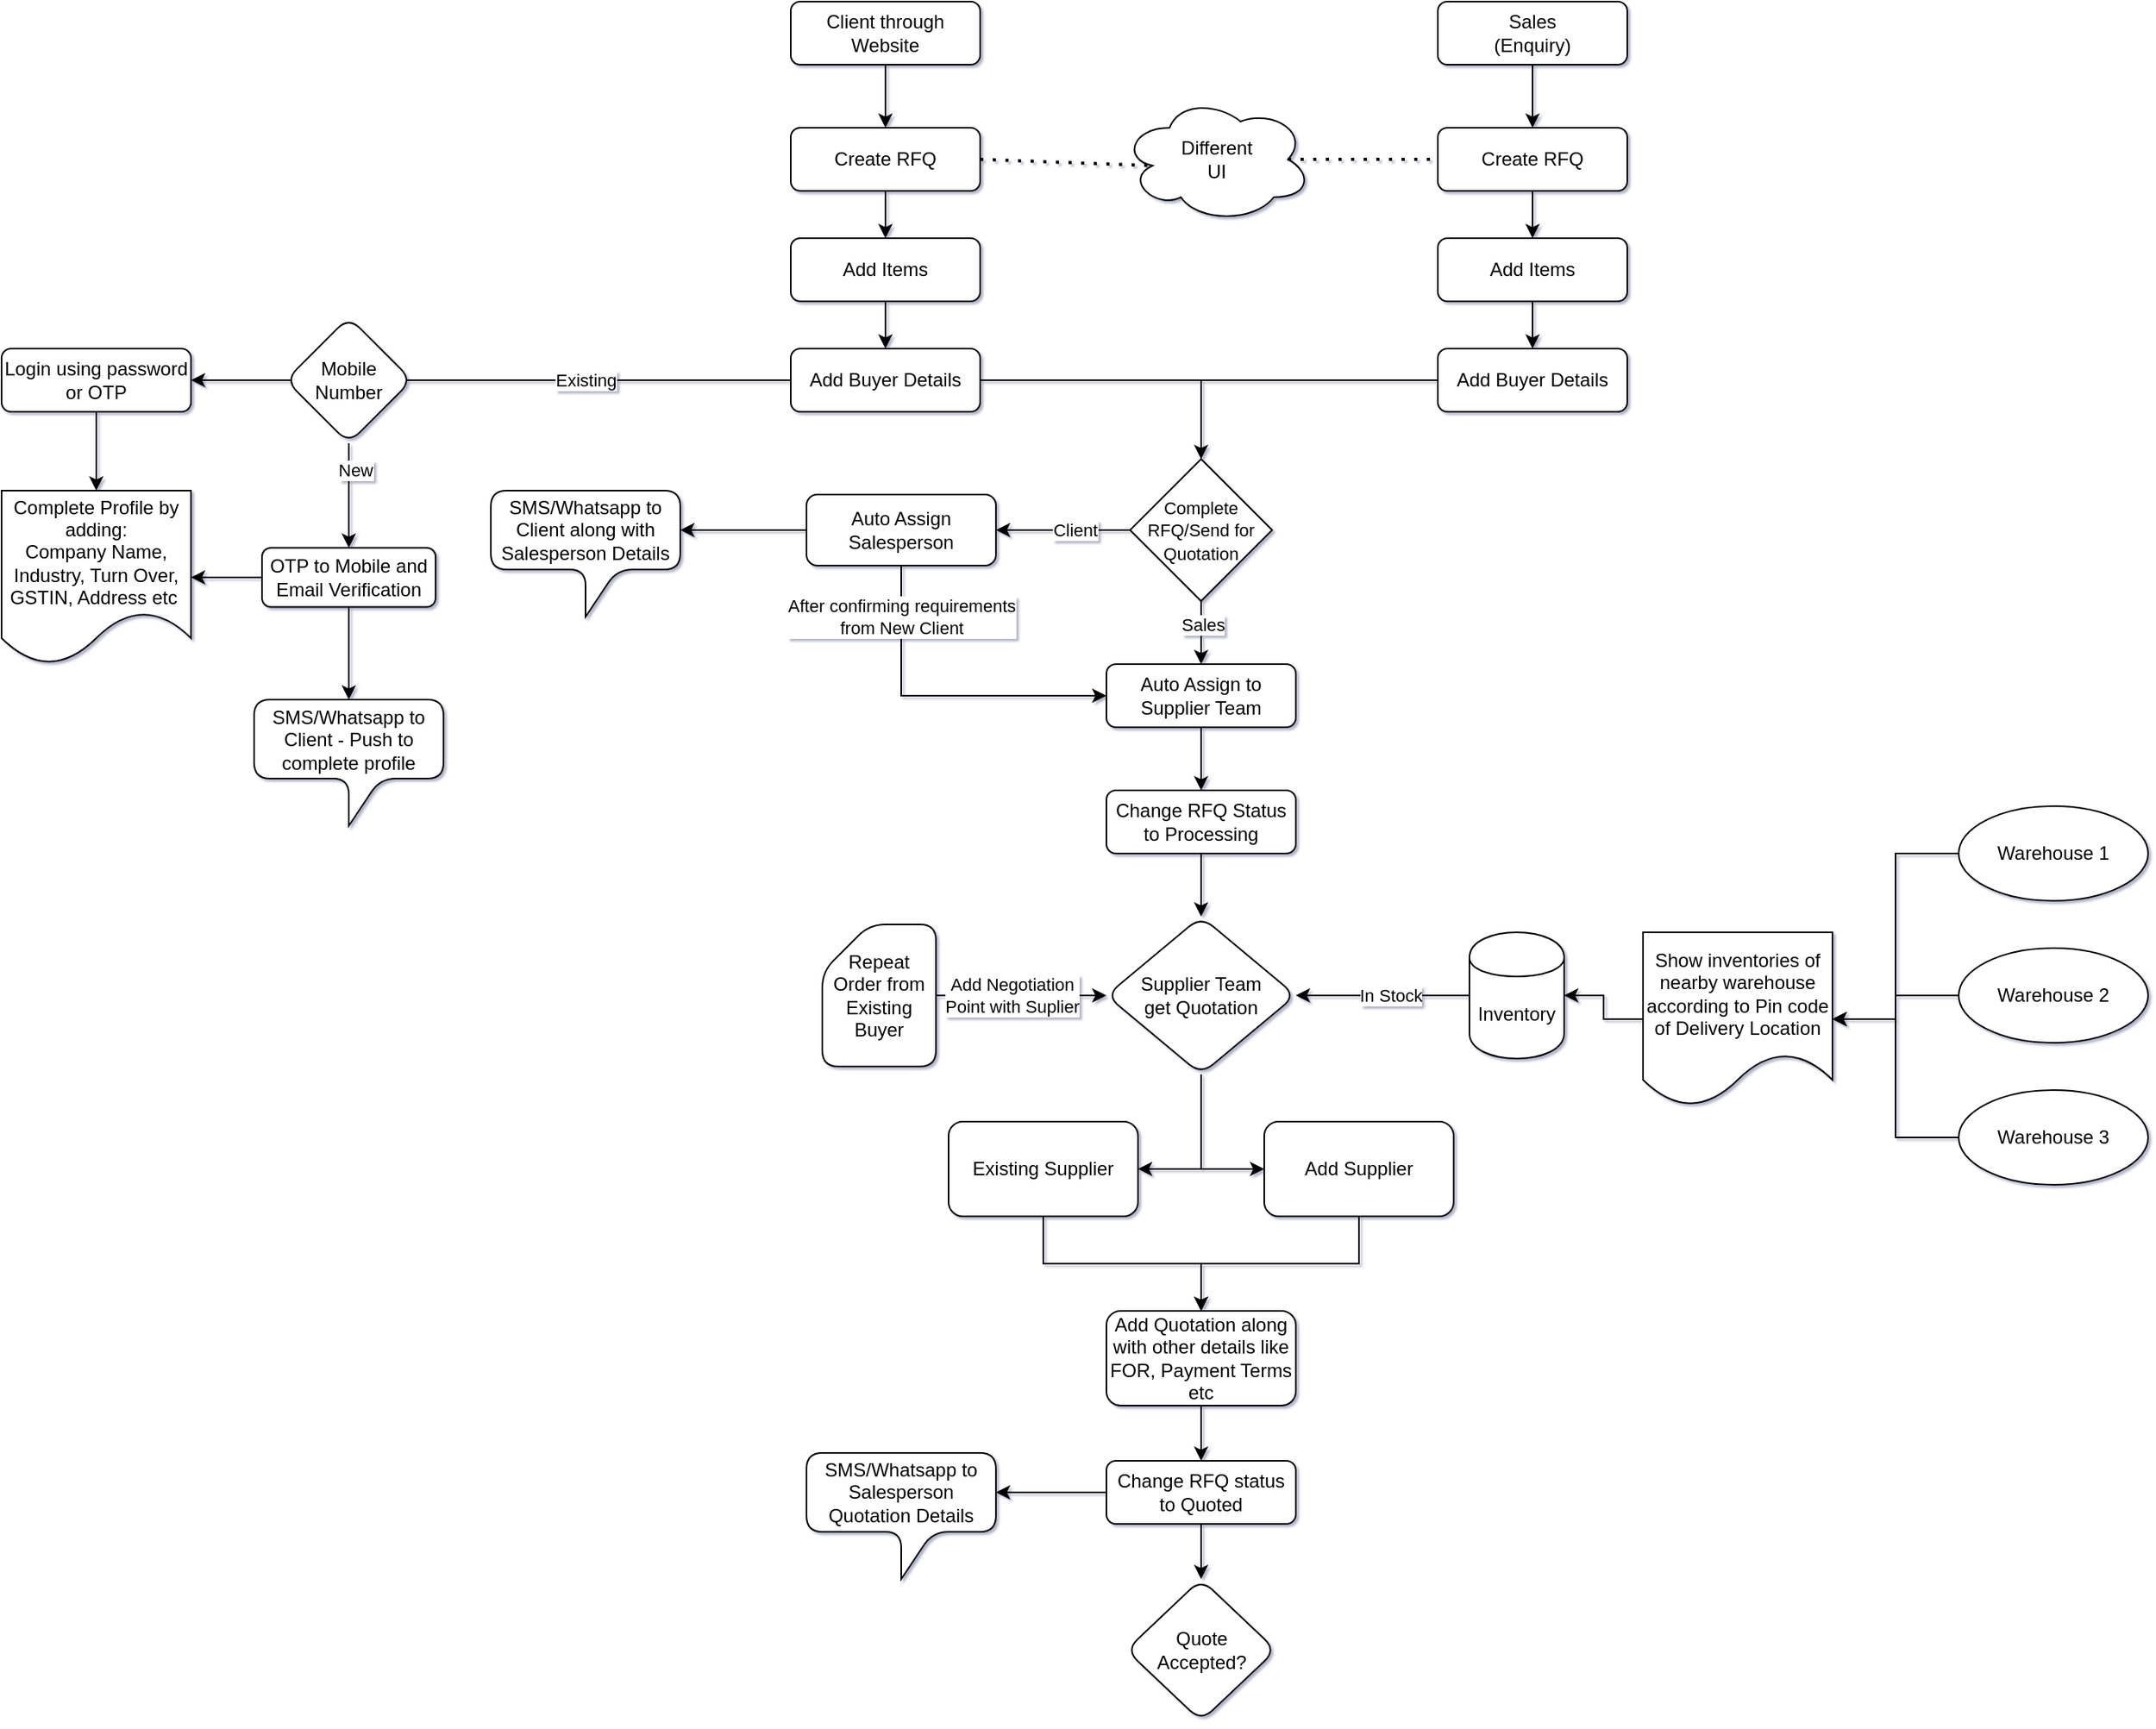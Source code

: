 <mxfile version="14.6.3" type="github">
  <diagram id="C5RBs43oDa-KdzZeNtuy" name="Page-1">
    <mxGraphModel dx="9662" dy="866" grid="1" gridSize="10" guides="1" tooltips="1" connect="1" arrows="1" fold="1" page="1" pageScale="1" pageWidth="8027" pageHeight="11069" background="none" math="0" shadow="1">
      <root>
        <mxCell id="WIyWlLk6GJQsqaUBKTNV-0" />
        <mxCell id="WIyWlLk6GJQsqaUBKTNV-1" parent="WIyWlLk6GJQsqaUBKTNV-0" />
        <mxCell id="8WVwRGKOpk3RZ63GeHSR-61" style="edgeStyle=orthogonalEdgeStyle;rounded=0;orthogonalLoop=1;jettySize=auto;html=1;entryX=0.5;entryY=0;entryDx=0;entryDy=0;" edge="1" parent="WIyWlLk6GJQsqaUBKTNV-1" source="WIyWlLk6GJQsqaUBKTNV-3" target="8WVwRGKOpk3RZ63GeHSR-57">
          <mxGeometry relative="1" as="geometry" />
        </mxCell>
        <mxCell id="WIyWlLk6GJQsqaUBKTNV-3" value="Client through Website" style="rounded=1;whiteSpace=wrap;html=1;fontSize=12;glass=0;strokeWidth=1;shadow=0;" parent="WIyWlLk6GJQsqaUBKTNV-1" vertex="1">
          <mxGeometry x="180" y="30" width="120" height="40" as="geometry" />
        </mxCell>
        <mxCell id="8WVwRGKOpk3RZ63GeHSR-62" style="edgeStyle=orthogonalEdgeStyle;rounded=0;orthogonalLoop=1;jettySize=auto;html=1;entryX=0.5;entryY=0;entryDx=0;entryDy=0;" edge="1" parent="WIyWlLk6GJQsqaUBKTNV-1" source="8WVwRGKOpk3RZ63GeHSR-0" target="8WVwRGKOpk3RZ63GeHSR-10">
          <mxGeometry relative="1" as="geometry" />
        </mxCell>
        <mxCell id="8WVwRGKOpk3RZ63GeHSR-0" value="Sales&lt;br&gt;(Enquiry)" style="rounded=1;whiteSpace=wrap;html=1;fontSize=12;glass=0;strokeWidth=1;shadow=0;" vertex="1" parent="WIyWlLk6GJQsqaUBKTNV-1">
          <mxGeometry x="590" y="30" width="120" height="40" as="geometry" />
        </mxCell>
        <mxCell id="8WVwRGKOpk3RZ63GeHSR-13" value="" style="edgeStyle=orthogonalEdgeStyle;rounded=0;orthogonalLoop=1;jettySize=auto;html=1;" edge="1" parent="WIyWlLk6GJQsqaUBKTNV-1" source="8WVwRGKOpk3RZ63GeHSR-10" target="8WVwRGKOpk3RZ63GeHSR-12">
          <mxGeometry relative="1" as="geometry" />
        </mxCell>
        <mxCell id="8WVwRGKOpk3RZ63GeHSR-10" value="Create RFQ" style="whiteSpace=wrap;html=1;rounded=1;shadow=0;strokeWidth=1;glass=0;" vertex="1" parent="WIyWlLk6GJQsqaUBKTNV-1">
          <mxGeometry x="590" y="110" width="120" height="40" as="geometry" />
        </mxCell>
        <mxCell id="8WVwRGKOpk3RZ63GeHSR-68" style="edgeStyle=orthogonalEdgeStyle;rounded=0;orthogonalLoop=1;jettySize=auto;html=1;entryX=0.5;entryY=0;entryDx=0;entryDy=0;" edge="1" parent="WIyWlLk6GJQsqaUBKTNV-1" source="8WVwRGKOpk3RZ63GeHSR-12" target="8WVwRGKOpk3RZ63GeHSR-66">
          <mxGeometry relative="1" as="geometry" />
        </mxCell>
        <mxCell id="8WVwRGKOpk3RZ63GeHSR-12" value="Add Items" style="whiteSpace=wrap;html=1;rounded=1;shadow=0;strokeWidth=1;glass=0;" vertex="1" parent="WIyWlLk6GJQsqaUBKTNV-1">
          <mxGeometry x="590" y="180" width="120" height="40" as="geometry" />
        </mxCell>
        <mxCell id="8WVwRGKOpk3RZ63GeHSR-17" value="" style="edgeStyle=orthogonalEdgeStyle;rounded=0;orthogonalLoop=1;jettySize=auto;html=1;entryX=0.5;entryY=0;entryDx=0;entryDy=0;" edge="1" parent="WIyWlLk6GJQsqaUBKTNV-1" source="8WVwRGKOpk3RZ63GeHSR-14" target="8WVwRGKOpk3RZ63GeHSR-18">
          <mxGeometry relative="1" as="geometry">
            <mxPoint x="440" y="390.0" as="targetPoint" />
            <Array as="points">
              <mxPoint x="440" y="370" />
              <mxPoint x="440" y="370" />
            </Array>
          </mxGeometry>
        </mxCell>
        <mxCell id="8WVwRGKOpk3RZ63GeHSR-14" value="Add Buyer Details" style="whiteSpace=wrap;html=1;rounded=1;shadow=0;strokeWidth=1;glass=0;" vertex="1" parent="WIyWlLk6GJQsqaUBKTNV-1">
          <mxGeometry x="180" y="250" width="120" height="40" as="geometry" />
        </mxCell>
        <mxCell id="8WVwRGKOpk3RZ63GeHSR-26" value="" style="edgeStyle=orthogonalEdgeStyle;rounded=0;orthogonalLoop=1;jettySize=auto;html=1;" edge="1" parent="WIyWlLk6GJQsqaUBKTNV-1" source="8WVwRGKOpk3RZ63GeHSR-18" target="8WVwRGKOpk3RZ63GeHSR-25">
          <mxGeometry relative="1" as="geometry" />
        </mxCell>
        <mxCell id="8WVwRGKOpk3RZ63GeHSR-33" value="Client" style="edgeLabel;html=1;align=center;verticalAlign=middle;resizable=0;points=[];" vertex="1" connectable="0" parent="8WVwRGKOpk3RZ63GeHSR-26">
          <mxGeometry x="-0.179" relative="1" as="geometry">
            <mxPoint as="offset" />
          </mxGeometry>
        </mxCell>
        <mxCell id="8WVwRGKOpk3RZ63GeHSR-28" value="" style="edgeStyle=orthogonalEdgeStyle;rounded=0;orthogonalLoop=1;jettySize=auto;html=1;" edge="1" parent="WIyWlLk6GJQsqaUBKTNV-1" source="8WVwRGKOpk3RZ63GeHSR-18" target="8WVwRGKOpk3RZ63GeHSR-27">
          <mxGeometry relative="1" as="geometry" />
        </mxCell>
        <mxCell id="8WVwRGKOpk3RZ63GeHSR-34" value="Sales" style="edgeLabel;html=1;align=center;verticalAlign=middle;resizable=0;points=[];" vertex="1" connectable="0" parent="8WVwRGKOpk3RZ63GeHSR-28">
          <mxGeometry x="-0.266" y="1" relative="1" as="geometry">
            <mxPoint as="offset" />
          </mxGeometry>
        </mxCell>
        <mxCell id="8WVwRGKOpk3RZ63GeHSR-18" value="&lt;span&gt;&lt;font style=&quot;font-size: 11px&quot;&gt;Complete RFQ/Send for Quotation&lt;/font&gt;&lt;/span&gt;" style="rhombus;whiteSpace=wrap;html=1;" vertex="1" parent="WIyWlLk6GJQsqaUBKTNV-1">
          <mxGeometry x="395" y="320" width="90" height="90" as="geometry" />
        </mxCell>
        <mxCell id="8WVwRGKOpk3RZ63GeHSR-35" style="edgeStyle=orthogonalEdgeStyle;rounded=0;orthogonalLoop=1;jettySize=auto;html=1;entryX=0;entryY=0.5;entryDx=0;entryDy=0;" edge="1" parent="WIyWlLk6GJQsqaUBKTNV-1" source="8WVwRGKOpk3RZ63GeHSR-25" target="8WVwRGKOpk3RZ63GeHSR-27">
          <mxGeometry relative="1" as="geometry">
            <Array as="points">
              <mxPoint x="250" y="470" />
            </Array>
          </mxGeometry>
        </mxCell>
        <mxCell id="8WVwRGKOpk3RZ63GeHSR-36" value="After confirming requirements &lt;br&gt;from New Client" style="edgeLabel;html=1;align=center;verticalAlign=middle;resizable=0;points=[];" vertex="1" connectable="0" parent="8WVwRGKOpk3RZ63GeHSR-35">
          <mxGeometry x="-0.721" y="2" relative="1" as="geometry">
            <mxPoint x="-2" y="3" as="offset" />
          </mxGeometry>
        </mxCell>
        <mxCell id="8WVwRGKOpk3RZ63GeHSR-97" value="" style="edgeStyle=orthogonalEdgeStyle;rounded=0;orthogonalLoop=1;jettySize=auto;html=1;entryX=0;entryY=0;entryDx=120;entryDy=25;entryPerimeter=0;" edge="1" parent="WIyWlLk6GJQsqaUBKTNV-1" source="8WVwRGKOpk3RZ63GeHSR-25" target="8WVwRGKOpk3RZ63GeHSR-96">
          <mxGeometry relative="1" as="geometry" />
        </mxCell>
        <mxCell id="8WVwRGKOpk3RZ63GeHSR-25" value="Auto Assign Salesperson" style="whiteSpace=wrap;html=1;rounded=1;" vertex="1" parent="WIyWlLk6GJQsqaUBKTNV-1">
          <mxGeometry x="190" y="342.5" width="120" height="45" as="geometry" />
        </mxCell>
        <mxCell id="8WVwRGKOpk3RZ63GeHSR-94" value="" style="edgeStyle=orthogonalEdgeStyle;rounded=0;orthogonalLoop=1;jettySize=auto;html=1;" edge="1" parent="WIyWlLk6GJQsqaUBKTNV-1" source="8WVwRGKOpk3RZ63GeHSR-27" target="8WVwRGKOpk3RZ63GeHSR-93">
          <mxGeometry relative="1" as="geometry" />
        </mxCell>
        <mxCell id="8WVwRGKOpk3RZ63GeHSR-27" value="Auto Assign to Supplier Team" style="whiteSpace=wrap;html=1;shadow=0;rounded=1;" vertex="1" parent="WIyWlLk6GJQsqaUBKTNV-1">
          <mxGeometry x="380" y="450" width="120" height="40" as="geometry" />
        </mxCell>
        <mxCell id="8WVwRGKOpk3RZ63GeHSR-48" value="" style="edgeStyle=orthogonalEdgeStyle;rounded=0;orthogonalLoop=1;jettySize=auto;html=1;" edge="1" parent="WIyWlLk6GJQsqaUBKTNV-1" source="8WVwRGKOpk3RZ63GeHSR-45" target="8WVwRGKOpk3RZ63GeHSR-47">
          <mxGeometry relative="1" as="geometry">
            <Array as="points">
              <mxPoint x="180" y="270" />
              <mxPoint x="180" y="270" />
            </Array>
          </mxGeometry>
        </mxCell>
        <mxCell id="8WVwRGKOpk3RZ63GeHSR-49" value="Existing" style="edgeLabel;html=1;align=center;verticalAlign=middle;resizable=0;points=[];" vertex="1" connectable="0" parent="8WVwRGKOpk3RZ63GeHSR-48">
          <mxGeometry x="-0.239" y="1" relative="1" as="geometry">
            <mxPoint x="-126" y="1" as="offset" />
          </mxGeometry>
        </mxCell>
        <mxCell id="8WVwRGKOpk3RZ63GeHSR-51" value="" style="edgeStyle=orthogonalEdgeStyle;rounded=0;orthogonalLoop=1;jettySize=auto;html=1;" edge="1" parent="WIyWlLk6GJQsqaUBKTNV-1" source="8WVwRGKOpk3RZ63GeHSR-45" target="8WVwRGKOpk3RZ63GeHSR-50">
          <mxGeometry relative="1" as="geometry" />
        </mxCell>
        <mxCell id="8WVwRGKOpk3RZ63GeHSR-52" value="New" style="edgeLabel;html=1;align=center;verticalAlign=middle;resizable=0;points=[];" vertex="1" connectable="0" parent="8WVwRGKOpk3RZ63GeHSR-51">
          <mxGeometry x="-0.186" y="2" relative="1" as="geometry">
            <mxPoint x="2" y="-10" as="offset" />
          </mxGeometry>
        </mxCell>
        <mxCell id="8WVwRGKOpk3RZ63GeHSR-45" value="Mobile Number" style="rhombus;whiteSpace=wrap;html=1;rounded=1;shadow=0;strokeWidth=1;glass=0;" vertex="1" parent="WIyWlLk6GJQsqaUBKTNV-1">
          <mxGeometry x="-140" y="230" width="80" height="80" as="geometry" />
        </mxCell>
        <mxCell id="8WVwRGKOpk3RZ63GeHSR-56" value="" style="edgeStyle=orthogonalEdgeStyle;rounded=0;orthogonalLoop=1;jettySize=auto;html=1;entryX=0.5;entryY=0;entryDx=0;entryDy=0;" edge="1" parent="WIyWlLk6GJQsqaUBKTNV-1" source="8WVwRGKOpk3RZ63GeHSR-47" target="8WVwRGKOpk3RZ63GeHSR-55">
          <mxGeometry relative="1" as="geometry" />
        </mxCell>
        <mxCell id="8WVwRGKOpk3RZ63GeHSR-47" value="Login using password or OTP" style="whiteSpace=wrap;html=1;rounded=1;shadow=0;strokeWidth=1;glass=0;" vertex="1" parent="WIyWlLk6GJQsqaUBKTNV-1">
          <mxGeometry x="-320" y="250" width="120" height="40" as="geometry" />
        </mxCell>
        <mxCell id="8WVwRGKOpk3RZ63GeHSR-78" style="edgeStyle=orthogonalEdgeStyle;rounded=0;orthogonalLoop=1;jettySize=auto;html=1;" edge="1" parent="WIyWlLk6GJQsqaUBKTNV-1" source="8WVwRGKOpk3RZ63GeHSR-50" target="8WVwRGKOpk3RZ63GeHSR-55">
          <mxGeometry relative="1" as="geometry" />
        </mxCell>
        <mxCell id="8WVwRGKOpk3RZ63GeHSR-102" value="" style="edgeStyle=orthogonalEdgeStyle;rounded=0;orthogonalLoop=1;jettySize=auto;html=1;" edge="1" parent="WIyWlLk6GJQsqaUBKTNV-1" source="8WVwRGKOpk3RZ63GeHSR-50" target="8WVwRGKOpk3RZ63GeHSR-101">
          <mxGeometry relative="1" as="geometry" />
        </mxCell>
        <mxCell id="8WVwRGKOpk3RZ63GeHSR-50" value="OTP to Mobile and Email Verification" style="whiteSpace=wrap;html=1;rounded=1;shadow=0;strokeWidth=1;glass=0;" vertex="1" parent="WIyWlLk6GJQsqaUBKTNV-1">
          <mxGeometry x="-155" y="376.25" width="110" height="37.5" as="geometry" />
        </mxCell>
        <mxCell id="8WVwRGKOpk3RZ63GeHSR-55" value="&lt;span&gt;Complete Profile by adding:&lt;br&gt;Company Name, Industry, Turn Over, GSTIN, Address etc&amp;nbsp;&lt;br&gt;&lt;/span&gt;" style="shape=document;whiteSpace=wrap;html=1;boundedLbl=1;rounded=1;shadow=0;strokeWidth=1;glass=0;" vertex="1" parent="WIyWlLk6GJQsqaUBKTNV-1">
          <mxGeometry x="-320" y="340" width="120" height="110" as="geometry" />
        </mxCell>
        <mxCell id="8WVwRGKOpk3RZ63GeHSR-64" style="edgeStyle=orthogonalEdgeStyle;rounded=0;orthogonalLoop=1;jettySize=auto;html=1;entryX=0.5;entryY=0;entryDx=0;entryDy=0;" edge="1" parent="WIyWlLk6GJQsqaUBKTNV-1" source="8WVwRGKOpk3RZ63GeHSR-57" target="8WVwRGKOpk3RZ63GeHSR-63">
          <mxGeometry relative="1" as="geometry" />
        </mxCell>
        <mxCell id="8WVwRGKOpk3RZ63GeHSR-57" value="Create RFQ" style="whiteSpace=wrap;html=1;rounded=1;shadow=0;strokeWidth=1;glass=0;" vertex="1" parent="WIyWlLk6GJQsqaUBKTNV-1">
          <mxGeometry x="180" y="110" width="120" height="40" as="geometry" />
        </mxCell>
        <mxCell id="8WVwRGKOpk3RZ63GeHSR-65" style="edgeStyle=orthogonalEdgeStyle;rounded=0;orthogonalLoop=1;jettySize=auto;html=1;entryX=0.5;entryY=0;entryDx=0;entryDy=0;" edge="1" parent="WIyWlLk6GJQsqaUBKTNV-1" source="8WVwRGKOpk3RZ63GeHSR-63" target="8WVwRGKOpk3RZ63GeHSR-14">
          <mxGeometry relative="1" as="geometry" />
        </mxCell>
        <mxCell id="8WVwRGKOpk3RZ63GeHSR-63" value="Add Items" style="whiteSpace=wrap;html=1;rounded=1;shadow=0;strokeWidth=1;glass=0;" vertex="1" parent="WIyWlLk6GJQsqaUBKTNV-1">
          <mxGeometry x="180" y="180" width="120" height="40" as="geometry" />
        </mxCell>
        <mxCell id="8WVwRGKOpk3RZ63GeHSR-85" style="edgeStyle=orthogonalEdgeStyle;rounded=0;orthogonalLoop=1;jettySize=auto;html=1;" edge="1" parent="WIyWlLk6GJQsqaUBKTNV-1" source="8WVwRGKOpk3RZ63GeHSR-66" target="8WVwRGKOpk3RZ63GeHSR-18">
          <mxGeometry relative="1" as="geometry" />
        </mxCell>
        <mxCell id="8WVwRGKOpk3RZ63GeHSR-66" value="Add Buyer Details" style="whiteSpace=wrap;html=1;rounded=1;shadow=0;strokeWidth=1;glass=0;" vertex="1" parent="WIyWlLk6GJQsqaUBKTNV-1">
          <mxGeometry x="590" y="250" width="120" height="40" as="geometry" />
        </mxCell>
        <mxCell id="8WVwRGKOpk3RZ63GeHSR-70" value="Different &lt;br&gt;UI" style="ellipse;shape=cloud;whiteSpace=wrap;html=1;rounded=1;shadow=0;strokeWidth=1;glass=0;" vertex="1" parent="WIyWlLk6GJQsqaUBKTNV-1">
          <mxGeometry x="390" y="90" width="120" height="80" as="geometry" />
        </mxCell>
        <mxCell id="8WVwRGKOpk3RZ63GeHSR-75" value="" style="endArrow=none;dashed=1;html=1;dashPattern=1 3;strokeWidth=2;exitX=1;exitY=0.5;exitDx=0;exitDy=0;entryX=0.16;entryY=0.55;entryDx=0;entryDy=0;entryPerimeter=0;" edge="1" parent="WIyWlLk6GJQsqaUBKTNV-1" source="8WVwRGKOpk3RZ63GeHSR-57" target="8WVwRGKOpk3RZ63GeHSR-70">
          <mxGeometry width="50" height="50" relative="1" as="geometry">
            <mxPoint x="310" y="130" as="sourcePoint" />
            <mxPoint x="350" y="80" as="targetPoint" />
          </mxGeometry>
        </mxCell>
        <mxCell id="8WVwRGKOpk3RZ63GeHSR-76" value="" style="endArrow=none;dashed=1;html=1;dashPattern=1 3;strokeWidth=2;exitX=0.875;exitY=0.5;exitDx=0;exitDy=0;entryX=0;entryY=0.5;entryDx=0;entryDy=0;exitPerimeter=0;" edge="1" parent="WIyWlLk6GJQsqaUBKTNV-1" source="8WVwRGKOpk3RZ63GeHSR-70" target="8WVwRGKOpk3RZ63GeHSR-10">
          <mxGeometry width="50" height="50" relative="1" as="geometry">
            <mxPoint x="490.8" y="125.5" as="sourcePoint" />
            <mxPoint x="590.0" y="125.5" as="targetPoint" />
          </mxGeometry>
        </mxCell>
        <mxCell id="8WVwRGKOpk3RZ63GeHSR-92" value="" style="edgeStyle=orthogonalEdgeStyle;rounded=0;orthogonalLoop=1;jettySize=auto;html=1;" edge="1" parent="WIyWlLk6GJQsqaUBKTNV-1" source="8WVwRGKOpk3RZ63GeHSR-88" target="8WVwRGKOpk3RZ63GeHSR-91">
          <mxGeometry relative="1" as="geometry" />
        </mxCell>
        <mxCell id="8WVwRGKOpk3RZ63GeHSR-88" value="Add Quotation along with other details like FOR, Payment Terms etc" style="whiteSpace=wrap;html=1;rounded=1;shadow=0;" vertex="1" parent="WIyWlLk6GJQsqaUBKTNV-1">
          <mxGeometry x="380" y="860" width="120" height="60" as="geometry" />
        </mxCell>
        <mxCell id="8WVwRGKOpk3RZ63GeHSR-100" style="edgeStyle=orthogonalEdgeStyle;rounded=0;orthogonalLoop=1;jettySize=auto;html=1;entryX=0;entryY=0;entryDx=120;entryDy=25;entryPerimeter=0;" edge="1" parent="WIyWlLk6GJQsqaUBKTNV-1" source="8WVwRGKOpk3RZ63GeHSR-91" target="8WVwRGKOpk3RZ63GeHSR-98">
          <mxGeometry relative="1" as="geometry" />
        </mxCell>
        <mxCell id="8WVwRGKOpk3RZ63GeHSR-131" value="" style="edgeStyle=orthogonalEdgeStyle;rounded=0;orthogonalLoop=1;jettySize=auto;html=1;" edge="1" parent="WIyWlLk6GJQsqaUBKTNV-1" source="8WVwRGKOpk3RZ63GeHSR-91" target="8WVwRGKOpk3RZ63GeHSR-130">
          <mxGeometry relative="1" as="geometry" />
        </mxCell>
        <mxCell id="8WVwRGKOpk3RZ63GeHSR-91" value="Change RFQ status to Quoted" style="whiteSpace=wrap;html=1;rounded=1;shadow=0;" vertex="1" parent="WIyWlLk6GJQsqaUBKTNV-1">
          <mxGeometry x="380" y="955" width="120" height="40" as="geometry" />
        </mxCell>
        <mxCell id="8WVwRGKOpk3RZ63GeHSR-95" style="edgeStyle=orthogonalEdgeStyle;rounded=0;orthogonalLoop=1;jettySize=auto;html=1;entryX=0.5;entryY=0;entryDx=0;entryDy=0;" edge="1" parent="WIyWlLk6GJQsqaUBKTNV-1" source="8WVwRGKOpk3RZ63GeHSR-93" target="8WVwRGKOpk3RZ63GeHSR-103">
          <mxGeometry relative="1" as="geometry">
            <mxPoint x="440" y="600" as="targetPoint" />
          </mxGeometry>
        </mxCell>
        <mxCell id="8WVwRGKOpk3RZ63GeHSR-93" value="Change RFQ Status to Processing" style="whiteSpace=wrap;html=1;shadow=0;rounded=1;" vertex="1" parent="WIyWlLk6GJQsqaUBKTNV-1">
          <mxGeometry x="380" y="530" width="120" height="40" as="geometry" />
        </mxCell>
        <mxCell id="8WVwRGKOpk3RZ63GeHSR-96" value="SMS/Whatsapp to Client along with Salesperson Details" style="shape=callout;rounded=1;whiteSpace=wrap;html=1;perimeter=calloutPerimeter;base=20;" vertex="1" parent="WIyWlLk6GJQsqaUBKTNV-1">
          <mxGeometry x="-10" y="340" width="120" height="80" as="geometry" />
        </mxCell>
        <mxCell id="8WVwRGKOpk3RZ63GeHSR-98" value="&lt;span&gt;SMS/Whatsapp to Salesperson Quotation Details&lt;/span&gt;" style="shape=callout;rounded=1;whiteSpace=wrap;html=1;perimeter=calloutPerimeter;shadow=0;" vertex="1" parent="WIyWlLk6GJQsqaUBKTNV-1">
          <mxGeometry x="190" y="950" width="120" height="80" as="geometry" />
        </mxCell>
        <mxCell id="8WVwRGKOpk3RZ63GeHSR-101" value="SMS/Whatsapp to Client - Push to complete profile" style="shape=callout;rounded=1;whiteSpace=wrap;html=1;perimeter=calloutPerimeter;shadow=0;strokeWidth=1;glass=0;" vertex="1" parent="WIyWlLk6GJQsqaUBKTNV-1">
          <mxGeometry x="-160" y="472.5" width="120" height="80" as="geometry" />
        </mxCell>
        <mxCell id="8WVwRGKOpk3RZ63GeHSR-125" value="" style="edgeStyle=orthogonalEdgeStyle;rounded=0;orthogonalLoop=1;jettySize=auto;html=1;entryX=0;entryY=0.5;entryDx=0;entryDy=0;" edge="1" parent="WIyWlLk6GJQsqaUBKTNV-1" source="8WVwRGKOpk3RZ63GeHSR-103" target="8WVwRGKOpk3RZ63GeHSR-124">
          <mxGeometry relative="1" as="geometry">
            <Array as="points">
              <mxPoint x="440" y="770" />
            </Array>
          </mxGeometry>
        </mxCell>
        <mxCell id="8WVwRGKOpk3RZ63GeHSR-127" style="edgeStyle=orthogonalEdgeStyle;rounded=0;orthogonalLoop=1;jettySize=auto;html=1;entryX=1;entryY=0.5;entryDx=0;entryDy=0;" edge="1" parent="WIyWlLk6GJQsqaUBKTNV-1" source="8WVwRGKOpk3RZ63GeHSR-103" target="8WVwRGKOpk3RZ63GeHSR-126">
          <mxGeometry relative="1" as="geometry" />
        </mxCell>
        <mxCell id="8WVwRGKOpk3RZ63GeHSR-103" value="&lt;span&gt;Supplier Team&lt;br&gt;get Quotation&lt;/span&gt;" style="rhombus;whiteSpace=wrap;html=1;rounded=1;shadow=0;" vertex="1" parent="WIyWlLk6GJQsqaUBKTNV-1">
          <mxGeometry x="380" y="610" width="120" height="100" as="geometry" />
        </mxCell>
        <mxCell id="8WVwRGKOpk3RZ63GeHSR-107" style="edgeStyle=orthogonalEdgeStyle;rounded=0;orthogonalLoop=1;jettySize=auto;html=1;entryX=1;entryY=0.5;entryDx=0;entryDy=0;" edge="1" parent="WIyWlLk6GJQsqaUBKTNV-1" source="8WVwRGKOpk3RZ63GeHSR-104" target="8WVwRGKOpk3RZ63GeHSR-103">
          <mxGeometry relative="1" as="geometry" />
        </mxCell>
        <mxCell id="8WVwRGKOpk3RZ63GeHSR-108" value="In Stock" style="edgeLabel;html=1;align=center;verticalAlign=middle;resizable=0;points=[];" vertex="1" connectable="0" parent="8WVwRGKOpk3RZ63GeHSR-107">
          <mxGeometry x="0.325" y="-1" relative="1" as="geometry">
            <mxPoint x="23" y="1" as="offset" />
          </mxGeometry>
        </mxCell>
        <mxCell id="8WVwRGKOpk3RZ63GeHSR-104" value="Inventory" style="shape=cylinder;whiteSpace=wrap;html=1;boundedLbl=1;backgroundOutline=1;rounded=1;shadow=0;" vertex="1" parent="WIyWlLk6GJQsqaUBKTNV-1">
          <mxGeometry x="610" y="620" width="60" height="80" as="geometry" />
        </mxCell>
        <mxCell id="8WVwRGKOpk3RZ63GeHSR-110" style="edgeStyle=orthogonalEdgeStyle;rounded=0;orthogonalLoop=1;jettySize=auto;html=1;entryX=0;entryY=0.5;entryDx=0;entryDy=0;" edge="1" parent="WIyWlLk6GJQsqaUBKTNV-1" source="8WVwRGKOpk3RZ63GeHSR-109" target="8WVwRGKOpk3RZ63GeHSR-103">
          <mxGeometry relative="1" as="geometry" />
        </mxCell>
        <mxCell id="8WVwRGKOpk3RZ63GeHSR-123" value="Add Negotiation &lt;br&gt;Point with Suplier" style="edgeLabel;html=1;align=center;verticalAlign=middle;resizable=0;points=[];" vertex="1" connectable="0" parent="8WVwRGKOpk3RZ63GeHSR-110">
          <mxGeometry x="-0.294" y="1" relative="1" as="geometry">
            <mxPoint x="10" y="1" as="offset" />
          </mxGeometry>
        </mxCell>
        <mxCell id="8WVwRGKOpk3RZ63GeHSR-109" value="Repeat Order from Existing Buyer" style="shape=card;whiteSpace=wrap;html=1;rounded=1;shadow=0;" vertex="1" parent="WIyWlLk6GJQsqaUBKTNV-1">
          <mxGeometry x="200" y="615" width="72" height="90" as="geometry" />
        </mxCell>
        <mxCell id="8WVwRGKOpk3RZ63GeHSR-122" style="edgeStyle=orthogonalEdgeStyle;rounded=0;orthogonalLoop=1;jettySize=auto;html=1;entryX=1;entryY=0.5;entryDx=0;entryDy=0;" edge="1" parent="WIyWlLk6GJQsqaUBKTNV-1" source="8WVwRGKOpk3RZ63GeHSR-111" target="8WVwRGKOpk3RZ63GeHSR-104">
          <mxGeometry relative="1" as="geometry" />
        </mxCell>
        <mxCell id="8WVwRGKOpk3RZ63GeHSR-111" value="Show inventories of nearby warehouse according to Pin code of Delivery Location" style="shape=document;whiteSpace=wrap;html=1;boundedLbl=1;rounded=1;shadow=0;" vertex="1" parent="WIyWlLk6GJQsqaUBKTNV-1">
          <mxGeometry x="720" y="620" width="120" height="110" as="geometry" />
        </mxCell>
        <mxCell id="8WVwRGKOpk3RZ63GeHSR-116" style="edgeStyle=orthogonalEdgeStyle;rounded=0;orthogonalLoop=1;jettySize=auto;html=1;entryX=1;entryY=0.5;entryDx=0;entryDy=0;" edge="1" parent="WIyWlLk6GJQsqaUBKTNV-1" source="8WVwRGKOpk3RZ63GeHSR-113" target="8WVwRGKOpk3RZ63GeHSR-111">
          <mxGeometry relative="1" as="geometry" />
        </mxCell>
        <mxCell id="8WVwRGKOpk3RZ63GeHSR-113" value="Warehouse 1" style="ellipse;whiteSpace=wrap;html=1;rounded=1;shadow=0;" vertex="1" parent="WIyWlLk6GJQsqaUBKTNV-1">
          <mxGeometry x="920" y="540" width="120" height="60" as="geometry" />
        </mxCell>
        <mxCell id="8WVwRGKOpk3RZ63GeHSR-120" style="edgeStyle=orthogonalEdgeStyle;rounded=0;orthogonalLoop=1;jettySize=auto;html=1;entryX=1;entryY=0.5;entryDx=0;entryDy=0;" edge="1" parent="WIyWlLk6GJQsqaUBKTNV-1" source="8WVwRGKOpk3RZ63GeHSR-118" target="8WVwRGKOpk3RZ63GeHSR-111">
          <mxGeometry relative="1" as="geometry" />
        </mxCell>
        <mxCell id="8WVwRGKOpk3RZ63GeHSR-118" value="Warehouse 2" style="ellipse;whiteSpace=wrap;html=1;rounded=1;shadow=0;" vertex="1" parent="WIyWlLk6GJQsqaUBKTNV-1">
          <mxGeometry x="920" y="630" width="120" height="60" as="geometry" />
        </mxCell>
        <mxCell id="8WVwRGKOpk3RZ63GeHSR-121" style="edgeStyle=orthogonalEdgeStyle;rounded=0;orthogonalLoop=1;jettySize=auto;html=1;entryX=1;entryY=0.5;entryDx=0;entryDy=0;" edge="1" parent="WIyWlLk6GJQsqaUBKTNV-1" source="8WVwRGKOpk3RZ63GeHSR-119" target="8WVwRGKOpk3RZ63GeHSR-111">
          <mxGeometry relative="1" as="geometry" />
        </mxCell>
        <mxCell id="8WVwRGKOpk3RZ63GeHSR-119" value="Warehouse 3" style="ellipse;whiteSpace=wrap;html=1;rounded=1;shadow=0;" vertex="1" parent="WIyWlLk6GJQsqaUBKTNV-1">
          <mxGeometry x="920" y="720" width="120" height="60" as="geometry" />
        </mxCell>
        <mxCell id="8WVwRGKOpk3RZ63GeHSR-129" style="edgeStyle=orthogonalEdgeStyle;rounded=0;orthogonalLoop=1;jettySize=auto;html=1;entryX=0.5;entryY=0;entryDx=0;entryDy=0;" edge="1" parent="WIyWlLk6GJQsqaUBKTNV-1" source="8WVwRGKOpk3RZ63GeHSR-124" target="8WVwRGKOpk3RZ63GeHSR-88">
          <mxGeometry relative="1" as="geometry">
            <mxPoint x="440" y="880" as="targetPoint" />
            <Array as="points">
              <mxPoint x="540" y="830" />
              <mxPoint x="440" y="830" />
            </Array>
          </mxGeometry>
        </mxCell>
        <mxCell id="8WVwRGKOpk3RZ63GeHSR-124" value="Add Supplier" style="whiteSpace=wrap;html=1;rounded=1;shadow=0;" vertex="1" parent="WIyWlLk6GJQsqaUBKTNV-1">
          <mxGeometry x="480" y="740" width="120" height="60" as="geometry" />
        </mxCell>
        <mxCell id="8WVwRGKOpk3RZ63GeHSR-128" style="edgeStyle=orthogonalEdgeStyle;rounded=0;orthogonalLoop=1;jettySize=auto;html=1;entryX=0.5;entryY=0;entryDx=0;entryDy=0;" edge="1" parent="WIyWlLk6GJQsqaUBKTNV-1" source="8WVwRGKOpk3RZ63GeHSR-126" target="8WVwRGKOpk3RZ63GeHSR-88">
          <mxGeometry relative="1" as="geometry" />
        </mxCell>
        <mxCell id="8WVwRGKOpk3RZ63GeHSR-126" value="Existing Supplier" style="whiteSpace=wrap;html=1;rounded=1;shadow=0;" vertex="1" parent="WIyWlLk6GJQsqaUBKTNV-1">
          <mxGeometry x="280" y="740" width="120" height="60" as="geometry" />
        </mxCell>
        <mxCell id="8WVwRGKOpk3RZ63GeHSR-130" value="Quote &lt;br&gt;Accepted?" style="rhombus;whiteSpace=wrap;html=1;rounded=1;shadow=0;" vertex="1" parent="WIyWlLk6GJQsqaUBKTNV-1">
          <mxGeometry x="392.5" y="1030" width="95" height="90" as="geometry" />
        </mxCell>
      </root>
    </mxGraphModel>
  </diagram>
</mxfile>
